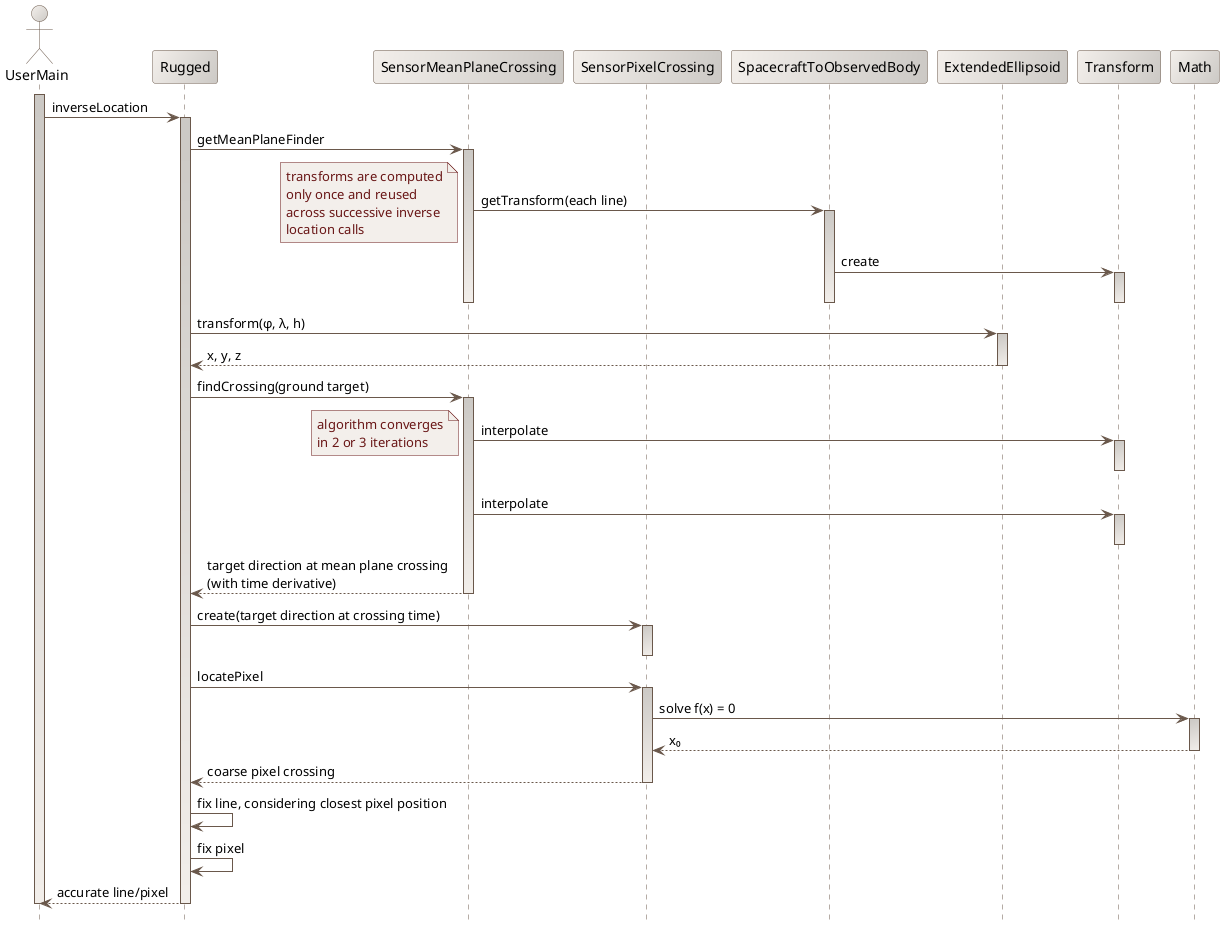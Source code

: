 ' Copyright 2013-2017 CS Systèmes d'Information
' Licensed to CS Systèmes d'Information (CS) under one or more
' contributor license agreements.  See the NOTICE file distributed with
' this work for additional information regarding copyright ownership.
' CS licenses this file to You under the Apache License, Version 2.0
' (the "License"); you may not use this file except in compliance with
' the License.  You may obtain a copy of the License at
'
'   http://www.apache.org/licenses/LICENSE-2.0
'
' Unless required by applicable law or agreed to in writing, software
' distributed under the License is distributed on an "AS IS" BASIS,
' WITHOUT WARRANTIES OR CONDITIONS OF ANY KIND, either express or implied.
' See the License for the specific language governing permissions and
' limitations under the License.

@startuml

  skinparam svek                                true
  skinparam NoteBackgroundColor                 #F3EFEB
  skinparam NoteBorderColor                     #691616
  skinparam NoteFontColor                       #691616
  skinparam SequenceActorBorderColor            #6A584B
  skinparam SequenceActorBackgroundColor        #F3EFEB/CCC9C5
  skinparam SequenceParticipantBackgroundColor  #F3EFEB/CCC9C5
  skinparam SequenceParticipantBorderColor      #6A584B
  skinparam SequenceLifeLineBackgroundColor     #CCC9C5/F3EFEB
  skinparam SequenceLifeLineBorderColor         #6A584B
  skinparam SequenceArrowColor                  #6A584B
  skinparam SequenceBorderColor                 #6A584B
  skinparam SequenceFontSize                    11

  hide footbox

  actor       "UserMain" as A
  participant "Rugged" as R
  participant "SensorMeanPlaneCrossing" as P
  participant "SensorPixelCrossing" as X
  participant "SpacecraftToObservedBody" as S
  participant "ExtendedEllipsoid" as E
  participant "Transform" as T
  participant "Math" as M

  activate A
    A  -> R : inverseLocation
    activate R
      R  -> P : getMeanPlaneFinder
      activate P
        P -> S : getTransform(each line)
        note left
           transforms are computed
           only once and reused
           across successive inverse
           location calls
        end note
        activate S
          S -> T : create
          activate T
          deactivate T
        deactivate S
      deactivate P
      R -> E : transform(φ, λ, h)
      activate E
        E --> R : x, y, z
      deactivate E
      R -> P : findCrossing(ground target)
      activate P
        P -> T : interpolate
        activate T
        deactivate T
        note left
           algorithm converges
           in 2 or 3 iterations
        end note
        P -> T : interpolate
        activate T
        deactivate T
        P --> R : target direction at mean plane crossing\n(with time derivative)
      deactivate P
      R -> X : create(target direction at crossing time)
      activate X
      deactivate X
      R -> X : locatePixel
      activate X
        X -> M : solve f(x) = 0
        activate M
          M --> X : x₀
        deactivate M
        X --> R : coarse pixel crossing
      deactivate X
      R -> R : fix line, considering closest pixel position
      R -> R : fix pixel
      R --> A : accurate line/pixel
    deactivate R
  deactivate A

@enduml
